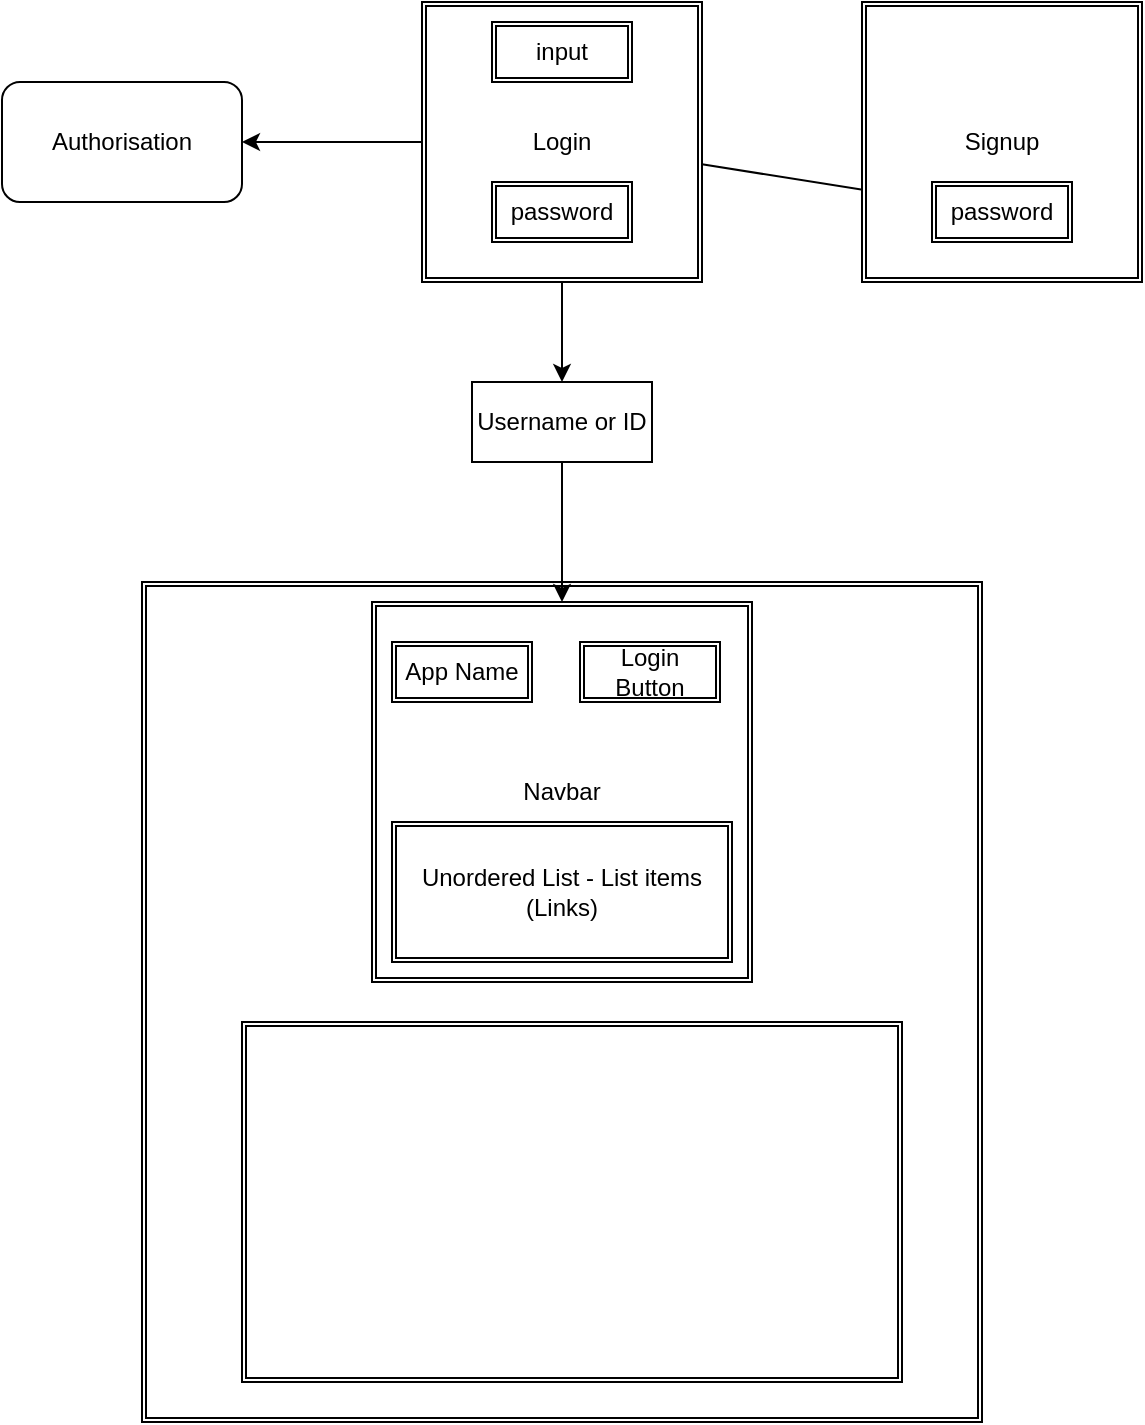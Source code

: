 <mxfile>
    <diagram id="XPG2WbKTntQQ8cMpTWzy" name="Page-1">
        <mxGraphModel dx="1539" dy="624" grid="1" gridSize="10" guides="1" tooltips="1" connect="1" arrows="1" fold="1" page="1" pageScale="1" pageWidth="827" pageHeight="1169" math="0" shadow="0">
            <root>
                <mxCell id="0"/>
                <mxCell id="1" parent="0"/>
                <mxCell id="28" value="" style="shape=ext;double=1;whiteSpace=wrap;html=1;aspect=fixed;" vertex="1" parent="1">
                    <mxGeometry x="100" y="330" width="420" height="420" as="geometry"/>
                </mxCell>
                <mxCell id="13" value="" style="edgeStyle=none;html=1;" edge="1" parent="1" source="3" target="12">
                    <mxGeometry relative="1" as="geometry"/>
                </mxCell>
                <mxCell id="17" value="" style="edgeStyle=none;html=1;" edge="1" parent="1" source="3" target="16">
                    <mxGeometry relative="1" as="geometry"/>
                </mxCell>
                <mxCell id="22" value="" style="edgeStyle=none;html=1;" edge="1" parent="1" source="3" target="11">
                    <mxGeometry relative="1" as="geometry"/>
                </mxCell>
                <mxCell id="3" value="Login" style="shape=ext;double=1;whiteSpace=wrap;html=1;aspect=fixed;" vertex="1" parent="1">
                    <mxGeometry x="240" y="40" width="140" height="140" as="geometry"/>
                </mxCell>
                <mxCell id="4" value="Signup" style="shape=ext;double=1;whiteSpace=wrap;html=1;aspect=fixed;" vertex="1" parent="1">
                    <mxGeometry x="460" y="40" width="140" height="140" as="geometry"/>
                </mxCell>
                <mxCell id="7" value="input" style="shape=ext;double=1;rounded=0;whiteSpace=wrap;html=1;" vertex="1" parent="1">
                    <mxGeometry x="275" y="50" width="70" height="30" as="geometry"/>
                </mxCell>
                <mxCell id="8" value="password" style="shape=ext;double=1;rounded=0;whiteSpace=wrap;html=1;" vertex="1" parent="1">
                    <mxGeometry x="275" y="130" width="70" height="30" as="geometry"/>
                </mxCell>
                <mxCell id="11" value="password" style="shape=ext;double=1;rounded=0;whiteSpace=wrap;html=1;" vertex="1" parent="1">
                    <mxGeometry x="495" y="130" width="70" height="30" as="geometry"/>
                </mxCell>
                <mxCell id="12" value="Authorisation" style="rounded=1;whiteSpace=wrap;html=1;" vertex="1" parent="1">
                    <mxGeometry x="30" y="80" width="120" height="60" as="geometry"/>
                </mxCell>
                <mxCell id="19" value="" style="edgeStyle=none;html=1;" edge="1" parent="1" source="16">
                    <mxGeometry relative="1" as="geometry">
                        <mxPoint x="310" y="340" as="targetPoint"/>
                    </mxGeometry>
                </mxCell>
                <mxCell id="16" value="Username or ID" style="whiteSpace=wrap;html=1;" vertex="1" parent="1">
                    <mxGeometry x="265" y="230" width="90" height="40" as="geometry"/>
                </mxCell>
                <mxCell id="23" value="Navbar" style="shape=ext;double=1;whiteSpace=wrap;html=1;aspect=fixed;" vertex="1" parent="1">
                    <mxGeometry x="215" y="340" width="190" height="190" as="geometry"/>
                </mxCell>
                <mxCell id="24" value="Login Button" style="shape=ext;double=1;rounded=0;whiteSpace=wrap;html=1;" vertex="1" parent="1">
                    <mxGeometry x="319" y="360" width="70" height="30" as="geometry"/>
                </mxCell>
                <mxCell id="25" value="Unordered List - List items (Links)" style="shape=ext;double=1;rounded=0;whiteSpace=wrap;html=1;" vertex="1" parent="1">
                    <mxGeometry x="225" y="450" width="170" height="70" as="geometry"/>
                </mxCell>
                <mxCell id="27" value="App Name" style="shape=ext;double=1;rounded=0;whiteSpace=wrap;html=1;" vertex="1" parent="1">
                    <mxGeometry x="225" y="360" width="70" height="30" as="geometry"/>
                </mxCell>
                <mxCell id="29" value="" style="shape=ext;double=1;rounded=0;whiteSpace=wrap;html=1;" vertex="1" parent="1">
                    <mxGeometry x="150" y="550" width="330" height="180" as="geometry"/>
                </mxCell>
            </root>
        </mxGraphModel>
    </diagram>
</mxfile>